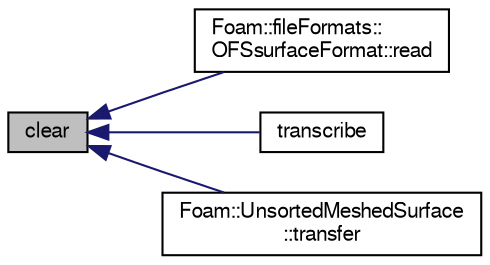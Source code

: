 digraph "clear"
{
  bgcolor="transparent";
  edge [fontname="FreeSans",fontsize="10",labelfontname="FreeSans",labelfontsize="10"];
  node [fontname="FreeSans",fontsize="10",shape=record];
  rankdir="LR";
  Node1 [label="clear",height=0.2,width=0.4,color="black", fillcolor="grey75", style="filled" fontcolor="black"];
  Node1 -> Node2 [dir="back",color="midnightblue",fontsize="10",style="solid",fontname="FreeSans"];
  Node2 [label="Foam::fileFormats::\lOFSsurfaceFormat::read",height=0.2,width=0.4,color="black",URL="$a01652.html#a64e71a8d67e2e04b1efc91010c16d123",tooltip="Read MeshedSurface. "];
  Node1 -> Node3 [dir="back",color="midnightblue",fontsize="10",style="solid",fontname="FreeSans"];
  Node3 [label="transcribe",height=0.2,width=0.4,color="black",URL="$a01422.html#a89f858f78ba8ae4e1d6388369558eb85"];
  Node1 -> Node4 [dir="back",color="midnightblue",fontsize="10",style="solid",fontname="FreeSans"];
  Node4 [label="Foam::UnsortedMeshedSurface\l::transfer",height=0.2,width=0.4,color="black",URL="$a02685.html#a7840b609cb34e6f39858cf3e86324263",tooltip="Transfer the contents of the argument and annul the argument. "];
}
